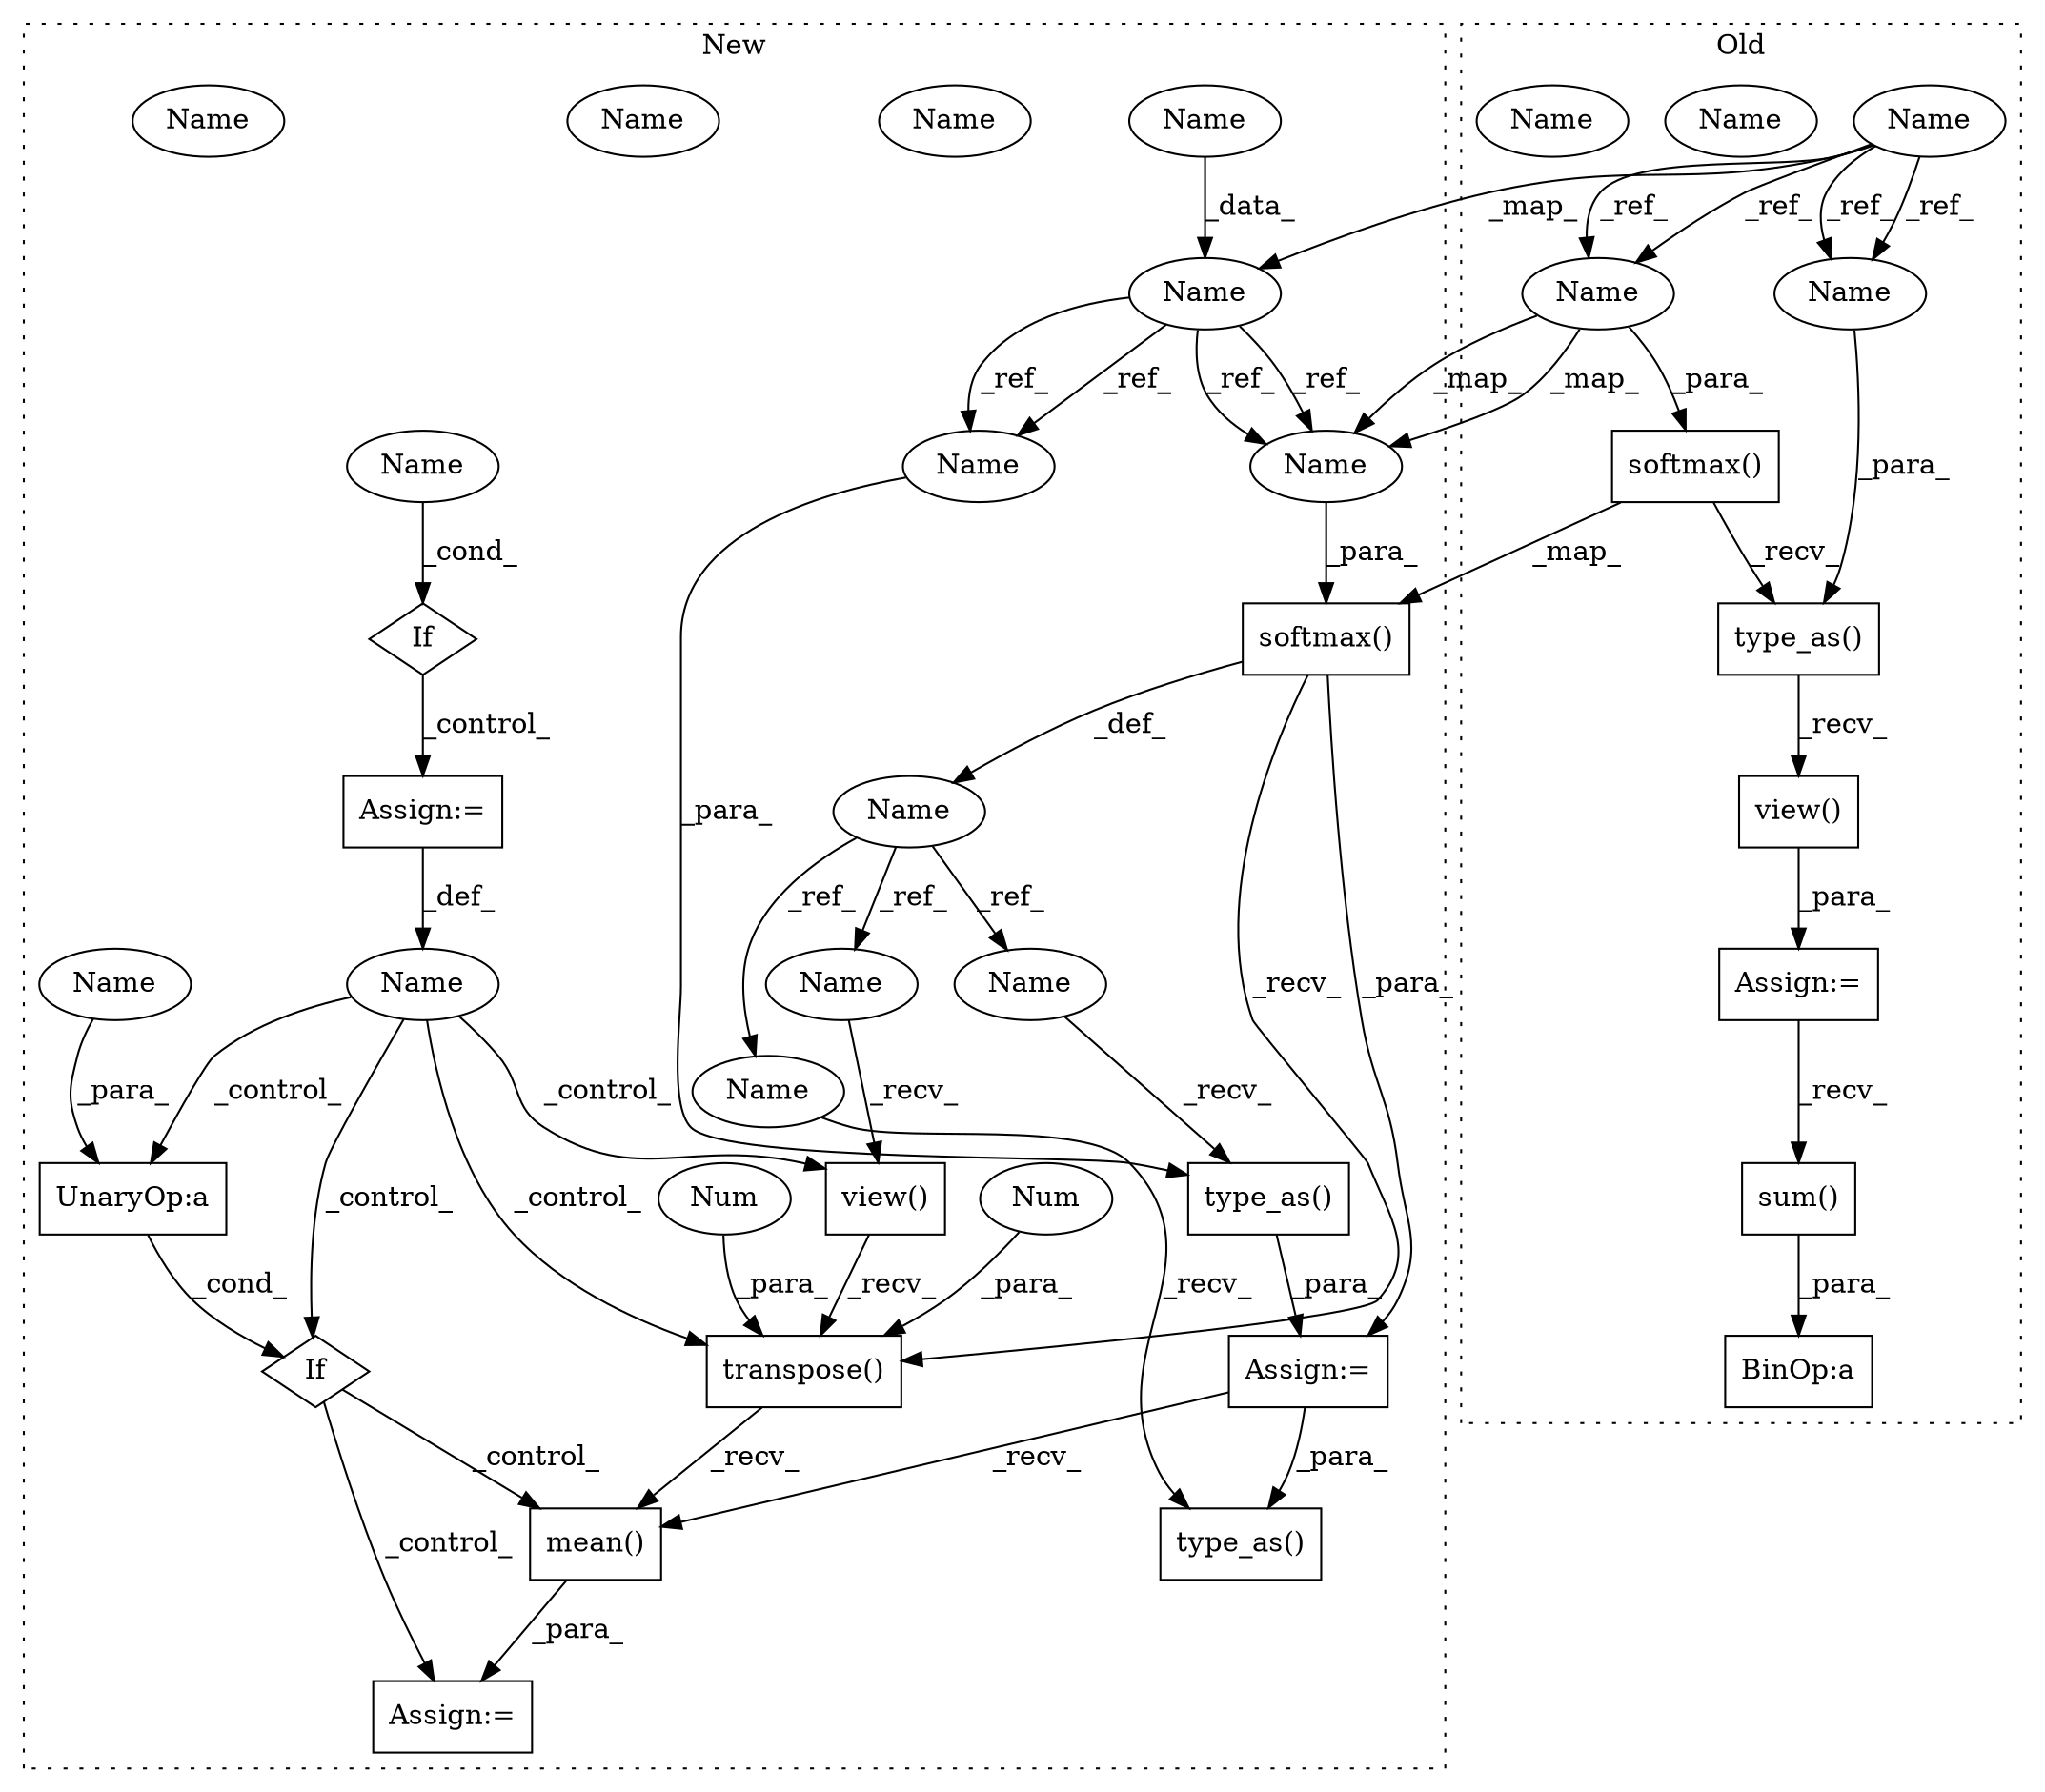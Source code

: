 digraph G {
subgraph cluster0 {
1 [label="sum()" a="75" s="12329" l="23" shape="box"];
5 [label="BinOp:a" a="82" s="12352" l="3" shape="box"];
6 [label="softmax()" a="75" s="11417,11456" l="27,47" shape="box"];
12 [label="Name" a="87" s="11257" l="12" shape="ellipse"];
13 [label="type_as()" a="75" s="11417,11524" l="95,1" shape="box"];
16 [label="view()" a="75" s="12245,12300" l="18,1" shape="box"];
25 [label="Assign:=" a="68" s="12242" l="3" shape="box"];
27 [label="Name" a="87" s="11444" l="12" shape="ellipse"];
28 [label="Name" a="87" s="11512" l="12" shape="ellipse"];
38 [label="Name" a="87" s="11444" l="12" shape="ellipse"];
39 [label="Name" a="87" s="11512" l="12" shape="ellipse"];
label = "Old";
style="dotted";
}
subgraph cluster1 {
2 [label="mean()" a="75" s="13203" l="24" shape="box"];
3 [label="Assign:=" a="68" s="13200" l="3" shape="box"];
4 [label="If" a="96" s="13091,13115" l="3,73" shape="diamond"];
7 [label="softmax()" a="75" s="12180,12206" l="14,37" shape="box"];
8 [label="UnaryOp:a" a="61" s="13094" l="21" shape="box"];
9 [label="Name" a="87" s="10980" l="12" shape="ellipse"];
10 [label="type_as()" a="75" s="12267,12306" l="27,1" shape="box"];
11 [label="Name" a="87" s="12014" l="12" shape="ellipse"];
14 [label="type_as()" a="75" s="12339,12378" l="27,1" shape="box"];
15 [label="view()" a="75" s="13000,13061" l="24,1" shape="box"];
17 [label="Assign:=" a="68" s="4631" l="3" shape="box"];
18 [label="If" a="96" s="4585,4605" l="3,14" shape="diamond"];
19 [label="Name" a="87" s="4588" l="17" shape="ellipse"];
20 [label="Name" a="87" s="12159" l="18" shape="ellipse"];
21 [label="Name" a="87" s="4619" l="12" shape="ellipse"];
22 [label="transpose()" a="75" s="13000,13077" l="73,1" shape="box"];
23 [label="Num" a="76" s="13076" l="1" shape="ellipse"];
24 [label="Num" a="76" s="13073" l="1" shape="ellipse"];
26 [label="Assign:=" a="68" s="12264" l="3" shape="box"];
29 [label="Name" a="87" s="12194" l="12" shape="ellipse"];
30 [label="Name" a="87" s="12294" l="12" shape="ellipse"];
31 [label="Name" a="87" s="13098" l="17" shape="ellipse"];
32 [label="Name" a="87" s="4588" l="17" shape="ellipse"];
33 [label="Name" a="87" s="12339" l="18" shape="ellipse"];
34 [label="Name" a="87" s="13000" l="18" shape="ellipse"];
35 [label="Name" a="87" s="12267" l="18" shape="ellipse"];
36 [label="Name" a="87" s="12194" l="12" shape="ellipse"];
37 [label="Name" a="87" s="12294" l="12" shape="ellipse"];
label = "New";
style="dotted";
}
1 -> 5 [label="_para_"];
2 -> 3 [label="_para_"];
4 -> 2 [label="_control_"];
4 -> 3 [label="_control_"];
6 -> 13 [label="_recv_"];
6 -> 7 [label="_map_"];
7 -> 20 [label="_def_"];
7 -> 22 [label="_recv_"];
7 -> 26 [label="_para_"];
8 -> 4 [label="_cond_"];
9 -> 11 [label="_data_"];
10 -> 26 [label="_para_"];
11 -> 37 [label="_ref_"];
11 -> 37 [label="_ref_"];
11 -> 36 [label="_ref_"];
11 -> 36 [label="_ref_"];
12 -> 38 [label="_ref_"];
12 -> 38 [label="_ref_"];
12 -> 11 [label="_map_"];
12 -> 39 [label="_ref_"];
12 -> 39 [label="_ref_"];
13 -> 16 [label="_recv_"];
15 -> 22 [label="_recv_"];
16 -> 25 [label="_para_"];
17 -> 21 [label="_def_"];
18 -> 17 [label="_control_"];
20 -> 35 [label="_ref_"];
20 -> 33 [label="_ref_"];
20 -> 34 [label="_ref_"];
21 -> 4 [label="_control_"];
21 -> 8 [label="_control_"];
21 -> 22 [label="_control_"];
21 -> 15 [label="_control_"];
22 -> 2 [label="_recv_"];
23 -> 22 [label="_para_"];
24 -> 22 [label="_para_"];
25 -> 1 [label="_recv_"];
26 -> 14 [label="_para_"];
26 -> 2 [label="_recv_"];
31 -> 8 [label="_para_"];
32 -> 18 [label="_cond_"];
33 -> 14 [label="_recv_"];
34 -> 15 [label="_recv_"];
35 -> 10 [label="_recv_"];
36 -> 7 [label="_para_"];
37 -> 10 [label="_para_"];
38 -> 6 [label="_para_"];
38 -> 36 [label="_map_"];
38 -> 36 [label="_map_"];
39 -> 13 [label="_para_"];
}